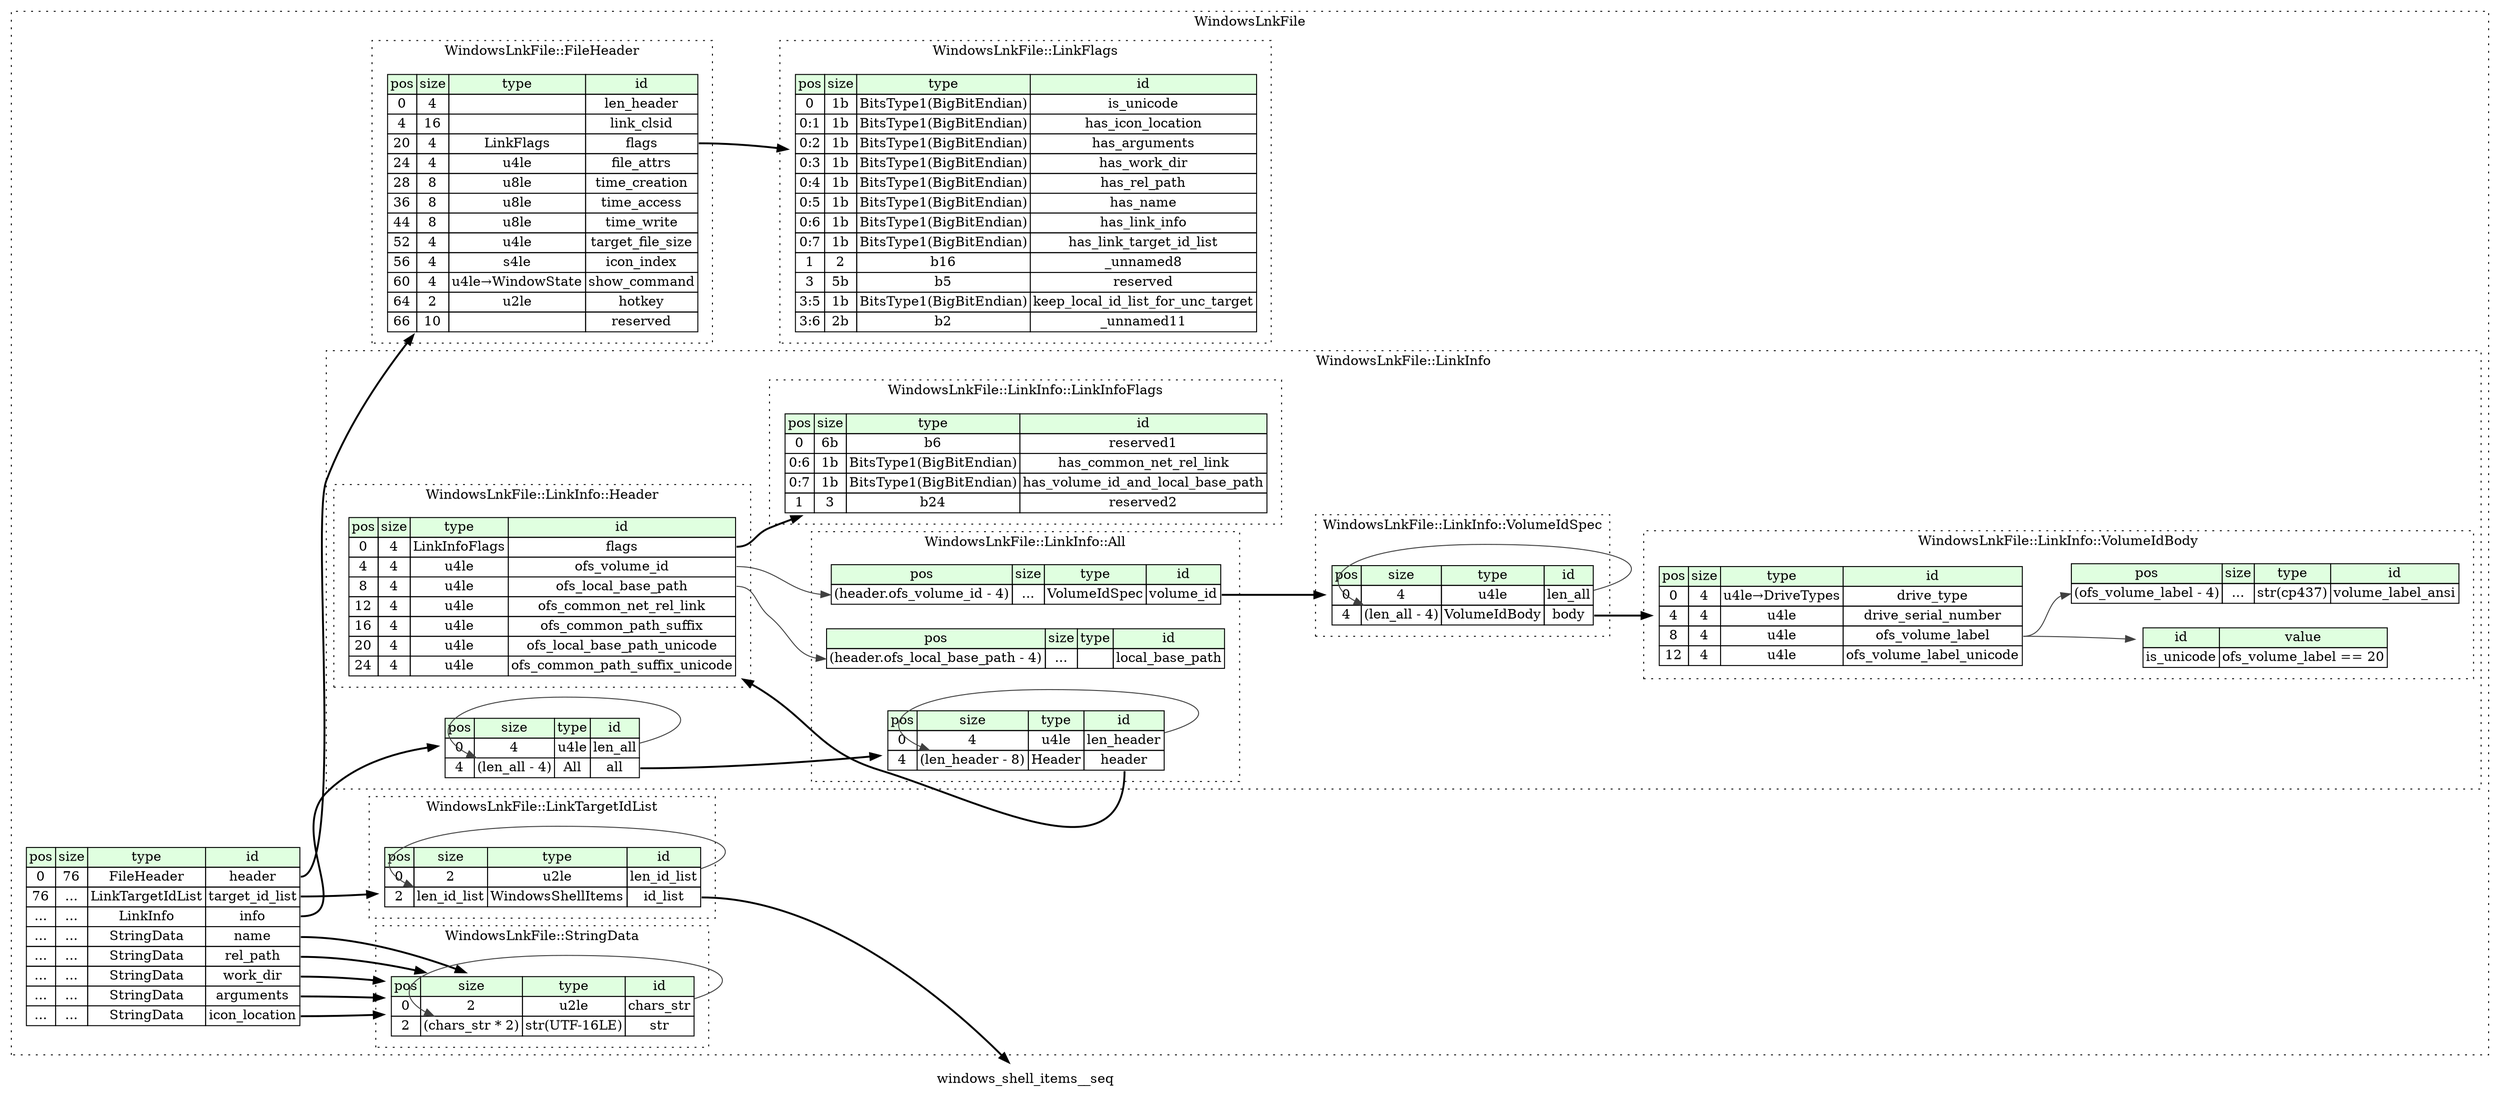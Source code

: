 digraph {
	rankdir=LR;
	node [shape=plaintext];
	subgraph cluster__windows_lnk_file {
		label="WindowsLnkFile";
		graph[style=dotted];

		windows_lnk_file__seq [label=<<TABLE BORDER="0" CELLBORDER="1" CELLSPACING="0">
			<TR><TD BGCOLOR="#E0FFE0">pos</TD><TD BGCOLOR="#E0FFE0">size</TD><TD BGCOLOR="#E0FFE0">type</TD><TD BGCOLOR="#E0FFE0">id</TD></TR>
			<TR><TD PORT="header_pos">0</TD><TD PORT="header_size">76</TD><TD>FileHeader</TD><TD PORT="header_type">header</TD></TR>
			<TR><TD PORT="target_id_list_pos">76</TD><TD PORT="target_id_list_size">...</TD><TD>LinkTargetIdList</TD><TD PORT="target_id_list_type">target_id_list</TD></TR>
			<TR><TD PORT="info_pos">...</TD><TD PORT="info_size">...</TD><TD>LinkInfo</TD><TD PORT="info_type">info</TD></TR>
			<TR><TD PORT="name_pos">...</TD><TD PORT="name_size">...</TD><TD>StringData</TD><TD PORT="name_type">name</TD></TR>
			<TR><TD PORT="rel_path_pos">...</TD><TD PORT="rel_path_size">...</TD><TD>StringData</TD><TD PORT="rel_path_type">rel_path</TD></TR>
			<TR><TD PORT="work_dir_pos">...</TD><TD PORT="work_dir_size">...</TD><TD>StringData</TD><TD PORT="work_dir_type">work_dir</TD></TR>
			<TR><TD PORT="arguments_pos">...</TD><TD PORT="arguments_size">...</TD><TD>StringData</TD><TD PORT="arguments_type">arguments</TD></TR>
			<TR><TD PORT="icon_location_pos">...</TD><TD PORT="icon_location_size">...</TD><TD>StringData</TD><TD PORT="icon_location_type">icon_location</TD></TR>
		</TABLE>>];
		subgraph cluster__link_target_id_list {
			label="WindowsLnkFile::LinkTargetIdList";
			graph[style=dotted];

			link_target_id_list__seq [label=<<TABLE BORDER="0" CELLBORDER="1" CELLSPACING="0">
				<TR><TD BGCOLOR="#E0FFE0">pos</TD><TD BGCOLOR="#E0FFE0">size</TD><TD BGCOLOR="#E0FFE0">type</TD><TD BGCOLOR="#E0FFE0">id</TD></TR>
				<TR><TD PORT="len_id_list_pos">0</TD><TD PORT="len_id_list_size">2</TD><TD>u2le</TD><TD PORT="len_id_list_type">len_id_list</TD></TR>
				<TR><TD PORT="id_list_pos">2</TD><TD PORT="id_list_size">len_id_list</TD><TD>WindowsShellItems</TD><TD PORT="id_list_type">id_list</TD></TR>
			</TABLE>>];
		}
		subgraph cluster__string_data {
			label="WindowsLnkFile::StringData";
			graph[style=dotted];

			string_data__seq [label=<<TABLE BORDER="0" CELLBORDER="1" CELLSPACING="0">
				<TR><TD BGCOLOR="#E0FFE0">pos</TD><TD BGCOLOR="#E0FFE0">size</TD><TD BGCOLOR="#E0FFE0">type</TD><TD BGCOLOR="#E0FFE0">id</TD></TR>
				<TR><TD PORT="chars_str_pos">0</TD><TD PORT="chars_str_size">2</TD><TD>u2le</TD><TD PORT="chars_str_type">chars_str</TD></TR>
				<TR><TD PORT="str_pos">2</TD><TD PORT="str_size">(chars_str * 2)</TD><TD>str(UTF-16LE)</TD><TD PORT="str_type">str</TD></TR>
			</TABLE>>];
		}
		subgraph cluster__link_info {
			label="WindowsLnkFile::LinkInfo";
			graph[style=dotted];

			link_info__seq [label=<<TABLE BORDER="0" CELLBORDER="1" CELLSPACING="0">
				<TR><TD BGCOLOR="#E0FFE0">pos</TD><TD BGCOLOR="#E0FFE0">size</TD><TD BGCOLOR="#E0FFE0">type</TD><TD BGCOLOR="#E0FFE0">id</TD></TR>
				<TR><TD PORT="len_all_pos">0</TD><TD PORT="len_all_size">4</TD><TD>u4le</TD><TD PORT="len_all_type">len_all</TD></TR>
				<TR><TD PORT="all_pos">4</TD><TD PORT="all_size">(len_all - 4)</TD><TD>All</TD><TD PORT="all_type">all</TD></TR>
			</TABLE>>];
			subgraph cluster__volume_id_body {
				label="WindowsLnkFile::LinkInfo::VolumeIdBody";
				graph[style=dotted];

				volume_id_body__seq [label=<<TABLE BORDER="0" CELLBORDER="1" CELLSPACING="0">
					<TR><TD BGCOLOR="#E0FFE0">pos</TD><TD BGCOLOR="#E0FFE0">size</TD><TD BGCOLOR="#E0FFE0">type</TD><TD BGCOLOR="#E0FFE0">id</TD></TR>
					<TR><TD PORT="drive_type_pos">0</TD><TD PORT="drive_type_size">4</TD><TD>u4le→DriveTypes</TD><TD PORT="drive_type_type">drive_type</TD></TR>
					<TR><TD PORT="drive_serial_number_pos">4</TD><TD PORT="drive_serial_number_size">4</TD><TD>u4le</TD><TD PORT="drive_serial_number_type">drive_serial_number</TD></TR>
					<TR><TD PORT="ofs_volume_label_pos">8</TD><TD PORT="ofs_volume_label_size">4</TD><TD>u4le</TD><TD PORT="ofs_volume_label_type">ofs_volume_label</TD></TR>
					<TR><TD PORT="ofs_volume_label_unicode_pos">12</TD><TD PORT="ofs_volume_label_unicode_size">4</TD><TD>u4le</TD><TD PORT="ofs_volume_label_unicode_type">ofs_volume_label_unicode</TD></TR>
				</TABLE>>];
				volume_id_body__inst__is_unicode [label=<<TABLE BORDER="0" CELLBORDER="1" CELLSPACING="0">
					<TR><TD BGCOLOR="#E0FFE0">id</TD><TD BGCOLOR="#E0FFE0">value</TD></TR>
					<TR><TD>is_unicode</TD><TD>ofs_volume_label == 20</TD></TR>
				</TABLE>>];
				volume_id_body__inst__volume_label_ansi [label=<<TABLE BORDER="0" CELLBORDER="1" CELLSPACING="0">
					<TR><TD BGCOLOR="#E0FFE0">pos</TD><TD BGCOLOR="#E0FFE0">size</TD><TD BGCOLOR="#E0FFE0">type</TD><TD BGCOLOR="#E0FFE0">id</TD></TR>
					<TR><TD PORT="volume_label_ansi_pos">(ofs_volume_label - 4)</TD><TD PORT="volume_label_ansi_size">...</TD><TD>str(cp437)</TD><TD PORT="volume_label_ansi_type">volume_label_ansi</TD></TR>
				</TABLE>>];
			}
			subgraph cluster__all {
				label="WindowsLnkFile::LinkInfo::All";
				graph[style=dotted];

				all__seq [label=<<TABLE BORDER="0" CELLBORDER="1" CELLSPACING="0">
					<TR><TD BGCOLOR="#E0FFE0">pos</TD><TD BGCOLOR="#E0FFE0">size</TD><TD BGCOLOR="#E0FFE0">type</TD><TD BGCOLOR="#E0FFE0">id</TD></TR>
					<TR><TD PORT="len_header_pos">0</TD><TD PORT="len_header_size">4</TD><TD>u4le</TD><TD PORT="len_header_type">len_header</TD></TR>
					<TR><TD PORT="header_pos">4</TD><TD PORT="header_size">(len_header - 8)</TD><TD>Header</TD><TD PORT="header_type">header</TD></TR>
				</TABLE>>];
				all__inst__volume_id [label=<<TABLE BORDER="0" CELLBORDER="1" CELLSPACING="0">
					<TR><TD BGCOLOR="#E0FFE0">pos</TD><TD BGCOLOR="#E0FFE0">size</TD><TD BGCOLOR="#E0FFE0">type</TD><TD BGCOLOR="#E0FFE0">id</TD></TR>
					<TR><TD PORT="volume_id_pos">(header.ofs_volume_id - 4)</TD><TD PORT="volume_id_size">...</TD><TD>VolumeIdSpec</TD><TD PORT="volume_id_type">volume_id</TD></TR>
				</TABLE>>];
				all__inst__local_base_path [label=<<TABLE BORDER="0" CELLBORDER="1" CELLSPACING="0">
					<TR><TD BGCOLOR="#E0FFE0">pos</TD><TD BGCOLOR="#E0FFE0">size</TD><TD BGCOLOR="#E0FFE0">type</TD><TD BGCOLOR="#E0FFE0">id</TD></TR>
					<TR><TD PORT="local_base_path_pos">(header.ofs_local_base_path - 4)</TD><TD PORT="local_base_path_size">...</TD><TD></TD><TD PORT="local_base_path_type">local_base_path</TD></TR>
				</TABLE>>];
			}
			subgraph cluster__volume_id_spec {
				label="WindowsLnkFile::LinkInfo::VolumeIdSpec";
				graph[style=dotted];

				volume_id_spec__seq [label=<<TABLE BORDER="0" CELLBORDER="1" CELLSPACING="0">
					<TR><TD BGCOLOR="#E0FFE0">pos</TD><TD BGCOLOR="#E0FFE0">size</TD><TD BGCOLOR="#E0FFE0">type</TD><TD BGCOLOR="#E0FFE0">id</TD></TR>
					<TR><TD PORT="len_all_pos">0</TD><TD PORT="len_all_size">4</TD><TD>u4le</TD><TD PORT="len_all_type">len_all</TD></TR>
					<TR><TD PORT="body_pos">4</TD><TD PORT="body_size">(len_all - 4)</TD><TD>VolumeIdBody</TD><TD PORT="body_type">body</TD></TR>
				</TABLE>>];
			}
			subgraph cluster__link_info_flags {
				label="WindowsLnkFile::LinkInfo::LinkInfoFlags";
				graph[style=dotted];

				link_info_flags__seq [label=<<TABLE BORDER="0" CELLBORDER="1" CELLSPACING="0">
					<TR><TD BGCOLOR="#E0FFE0">pos</TD><TD BGCOLOR="#E0FFE0">size</TD><TD BGCOLOR="#E0FFE0">type</TD><TD BGCOLOR="#E0FFE0">id</TD></TR>
					<TR><TD PORT="reserved1_pos">0</TD><TD PORT="reserved1_size">6b</TD><TD>b6</TD><TD PORT="reserved1_type">reserved1</TD></TR>
					<TR><TD PORT="has_common_net_rel_link_pos">0:6</TD><TD PORT="has_common_net_rel_link_size">1b</TD><TD>BitsType1(BigBitEndian)</TD><TD PORT="has_common_net_rel_link_type">has_common_net_rel_link</TD></TR>
					<TR><TD PORT="has_volume_id_and_local_base_path_pos">0:7</TD><TD PORT="has_volume_id_and_local_base_path_size">1b</TD><TD>BitsType1(BigBitEndian)</TD><TD PORT="has_volume_id_and_local_base_path_type">has_volume_id_and_local_base_path</TD></TR>
					<TR><TD PORT="reserved2_pos">1</TD><TD PORT="reserved2_size">3</TD><TD>b24</TD><TD PORT="reserved2_type">reserved2</TD></TR>
				</TABLE>>];
			}
			subgraph cluster__header {
				label="WindowsLnkFile::LinkInfo::Header";
				graph[style=dotted];

				header__seq [label=<<TABLE BORDER="0" CELLBORDER="1" CELLSPACING="0">
					<TR><TD BGCOLOR="#E0FFE0">pos</TD><TD BGCOLOR="#E0FFE0">size</TD><TD BGCOLOR="#E0FFE0">type</TD><TD BGCOLOR="#E0FFE0">id</TD></TR>
					<TR><TD PORT="flags_pos">0</TD><TD PORT="flags_size">4</TD><TD>LinkInfoFlags</TD><TD PORT="flags_type">flags</TD></TR>
					<TR><TD PORT="ofs_volume_id_pos">4</TD><TD PORT="ofs_volume_id_size">4</TD><TD>u4le</TD><TD PORT="ofs_volume_id_type">ofs_volume_id</TD></TR>
					<TR><TD PORT="ofs_local_base_path_pos">8</TD><TD PORT="ofs_local_base_path_size">4</TD><TD>u4le</TD><TD PORT="ofs_local_base_path_type">ofs_local_base_path</TD></TR>
					<TR><TD PORT="ofs_common_net_rel_link_pos">12</TD><TD PORT="ofs_common_net_rel_link_size">4</TD><TD>u4le</TD><TD PORT="ofs_common_net_rel_link_type">ofs_common_net_rel_link</TD></TR>
					<TR><TD PORT="ofs_common_path_suffix_pos">16</TD><TD PORT="ofs_common_path_suffix_size">4</TD><TD>u4le</TD><TD PORT="ofs_common_path_suffix_type">ofs_common_path_suffix</TD></TR>
					<TR><TD PORT="ofs_local_base_path_unicode_pos">20</TD><TD PORT="ofs_local_base_path_unicode_size">4</TD><TD>u4le</TD><TD PORT="ofs_local_base_path_unicode_type">ofs_local_base_path_unicode</TD></TR>
					<TR><TD PORT="ofs_common_path_suffix_unicode_pos">24</TD><TD PORT="ofs_common_path_suffix_unicode_size">4</TD><TD>u4le</TD><TD PORT="ofs_common_path_suffix_unicode_type">ofs_common_path_suffix_unicode</TD></TR>
				</TABLE>>];
			}
		}
		subgraph cluster__link_flags {
			label="WindowsLnkFile::LinkFlags";
			graph[style=dotted];

			link_flags__seq [label=<<TABLE BORDER="0" CELLBORDER="1" CELLSPACING="0">
				<TR><TD BGCOLOR="#E0FFE0">pos</TD><TD BGCOLOR="#E0FFE0">size</TD><TD BGCOLOR="#E0FFE0">type</TD><TD BGCOLOR="#E0FFE0">id</TD></TR>
				<TR><TD PORT="is_unicode_pos">0</TD><TD PORT="is_unicode_size">1b</TD><TD>BitsType1(BigBitEndian)</TD><TD PORT="is_unicode_type">is_unicode</TD></TR>
				<TR><TD PORT="has_icon_location_pos">0:1</TD><TD PORT="has_icon_location_size">1b</TD><TD>BitsType1(BigBitEndian)</TD><TD PORT="has_icon_location_type">has_icon_location</TD></TR>
				<TR><TD PORT="has_arguments_pos">0:2</TD><TD PORT="has_arguments_size">1b</TD><TD>BitsType1(BigBitEndian)</TD><TD PORT="has_arguments_type">has_arguments</TD></TR>
				<TR><TD PORT="has_work_dir_pos">0:3</TD><TD PORT="has_work_dir_size">1b</TD><TD>BitsType1(BigBitEndian)</TD><TD PORT="has_work_dir_type">has_work_dir</TD></TR>
				<TR><TD PORT="has_rel_path_pos">0:4</TD><TD PORT="has_rel_path_size">1b</TD><TD>BitsType1(BigBitEndian)</TD><TD PORT="has_rel_path_type">has_rel_path</TD></TR>
				<TR><TD PORT="has_name_pos">0:5</TD><TD PORT="has_name_size">1b</TD><TD>BitsType1(BigBitEndian)</TD><TD PORT="has_name_type">has_name</TD></TR>
				<TR><TD PORT="has_link_info_pos">0:6</TD><TD PORT="has_link_info_size">1b</TD><TD>BitsType1(BigBitEndian)</TD><TD PORT="has_link_info_type">has_link_info</TD></TR>
				<TR><TD PORT="has_link_target_id_list_pos">0:7</TD><TD PORT="has_link_target_id_list_size">1b</TD><TD>BitsType1(BigBitEndian)</TD><TD PORT="has_link_target_id_list_type">has_link_target_id_list</TD></TR>
				<TR><TD PORT="_unnamed8_pos">1</TD><TD PORT="_unnamed8_size">2</TD><TD>b16</TD><TD PORT="_unnamed8_type">_unnamed8</TD></TR>
				<TR><TD PORT="reserved_pos">3</TD><TD PORT="reserved_size">5b</TD><TD>b5</TD><TD PORT="reserved_type">reserved</TD></TR>
				<TR><TD PORT="keep_local_id_list_for_unc_target_pos">3:5</TD><TD PORT="keep_local_id_list_for_unc_target_size">1b</TD><TD>BitsType1(BigBitEndian)</TD><TD PORT="keep_local_id_list_for_unc_target_type">keep_local_id_list_for_unc_target</TD></TR>
				<TR><TD PORT="_unnamed11_pos">3:6</TD><TD PORT="_unnamed11_size">2b</TD><TD>b2</TD><TD PORT="_unnamed11_type">_unnamed11</TD></TR>
			</TABLE>>];
		}
		subgraph cluster__file_header {
			label="WindowsLnkFile::FileHeader";
			graph[style=dotted];

			file_header__seq [label=<<TABLE BORDER="0" CELLBORDER="1" CELLSPACING="0">
				<TR><TD BGCOLOR="#E0FFE0">pos</TD><TD BGCOLOR="#E0FFE0">size</TD><TD BGCOLOR="#E0FFE0">type</TD><TD BGCOLOR="#E0FFE0">id</TD></TR>
				<TR><TD PORT="len_header_pos">0</TD><TD PORT="len_header_size">4</TD><TD></TD><TD PORT="len_header_type">len_header</TD></TR>
				<TR><TD PORT="link_clsid_pos">4</TD><TD PORT="link_clsid_size">16</TD><TD></TD><TD PORT="link_clsid_type">link_clsid</TD></TR>
				<TR><TD PORT="flags_pos">20</TD><TD PORT="flags_size">4</TD><TD>LinkFlags</TD><TD PORT="flags_type">flags</TD></TR>
				<TR><TD PORT="file_attrs_pos">24</TD><TD PORT="file_attrs_size">4</TD><TD>u4le</TD><TD PORT="file_attrs_type">file_attrs</TD></TR>
				<TR><TD PORT="time_creation_pos">28</TD><TD PORT="time_creation_size">8</TD><TD>u8le</TD><TD PORT="time_creation_type">time_creation</TD></TR>
				<TR><TD PORT="time_access_pos">36</TD><TD PORT="time_access_size">8</TD><TD>u8le</TD><TD PORT="time_access_type">time_access</TD></TR>
				<TR><TD PORT="time_write_pos">44</TD><TD PORT="time_write_size">8</TD><TD>u8le</TD><TD PORT="time_write_type">time_write</TD></TR>
				<TR><TD PORT="target_file_size_pos">52</TD><TD PORT="target_file_size_size">4</TD><TD>u4le</TD><TD PORT="target_file_size_type">target_file_size</TD></TR>
				<TR><TD PORT="icon_index_pos">56</TD><TD PORT="icon_index_size">4</TD><TD>s4le</TD><TD PORT="icon_index_type">icon_index</TD></TR>
				<TR><TD PORT="show_command_pos">60</TD><TD PORT="show_command_size">4</TD><TD>u4le→WindowState</TD><TD PORT="show_command_type">show_command</TD></TR>
				<TR><TD PORT="hotkey_pos">64</TD><TD PORT="hotkey_size">2</TD><TD>u2le</TD><TD PORT="hotkey_type">hotkey</TD></TR>
				<TR><TD PORT="reserved_pos">66</TD><TD PORT="reserved_size">10</TD><TD></TD><TD PORT="reserved_type">reserved</TD></TR>
			</TABLE>>];
		}
	}
	windows_lnk_file__seq:header_type -> file_header__seq [style=bold];
	windows_lnk_file__seq:target_id_list_type -> link_target_id_list__seq [style=bold];
	windows_lnk_file__seq:info_type -> link_info__seq [style=bold];
	windows_lnk_file__seq:name_type -> string_data__seq [style=bold];
	windows_lnk_file__seq:rel_path_type -> string_data__seq [style=bold];
	windows_lnk_file__seq:work_dir_type -> string_data__seq [style=bold];
	windows_lnk_file__seq:arguments_type -> string_data__seq [style=bold];
	windows_lnk_file__seq:icon_location_type -> string_data__seq [style=bold];
	link_target_id_list__seq:len_id_list_type -> link_target_id_list__seq:id_list_size [color="#404040"];
	link_target_id_list__seq:id_list_type -> windows_shell_items__seq [style=bold];
	string_data__seq:chars_str_type -> string_data__seq:str_size [color="#404040"];
	link_info__seq:len_all_type -> link_info__seq:all_size [color="#404040"];
	link_info__seq:all_type -> all__seq [style=bold];
	volume_id_body__seq:ofs_volume_label_type -> volume_id_body__inst__is_unicode [color="#404040"];
	volume_id_body__seq:ofs_volume_label_type -> volume_id_body__inst__volume_label_ansi:volume_label_ansi_pos [color="#404040"];
	all__seq:len_header_type -> all__seq:header_size [color="#404040"];
	all__seq:header_type -> header__seq [style=bold];
	header__seq:ofs_volume_id_type -> all__inst__volume_id:volume_id_pos [color="#404040"];
	all__inst__volume_id:volume_id_type -> volume_id_spec__seq [style=bold];
	header__seq:ofs_local_base_path_type -> all__inst__local_base_path:local_base_path_pos [color="#404040"];
	volume_id_spec__seq:len_all_type -> volume_id_spec__seq:body_size [color="#404040"];
	volume_id_spec__seq:body_type -> volume_id_body__seq [style=bold];
	header__seq:flags_type -> link_info_flags__seq [style=bold];
	file_header__seq:flags_type -> link_flags__seq [style=bold];
}

